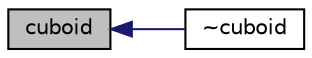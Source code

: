 digraph "cuboid"
{
  bgcolor="transparent";
  edge [fontname="Helvetica",fontsize="10",labelfontname="Helvetica",labelfontsize="10"];
  node [fontname="Helvetica",fontsize="10",shape=record];
  rankdir="LR";
  Node1 [label="cuboid",height=0.2,width=0.4,color="black", fillcolor="grey75", style="filled" fontcolor="black"];
  Node1 -> Node2 [dir="back",color="midnightblue",fontsize="10",style="solid",fontname="Helvetica"];
  Node2 [label="~cuboid",height=0.2,width=0.4,color="black",URL="$classFoam_1_1RBD_1_1cuboid.html#a39060cdcc41a02097a92f2862f1351d9",tooltip="Destructor. "];
}
